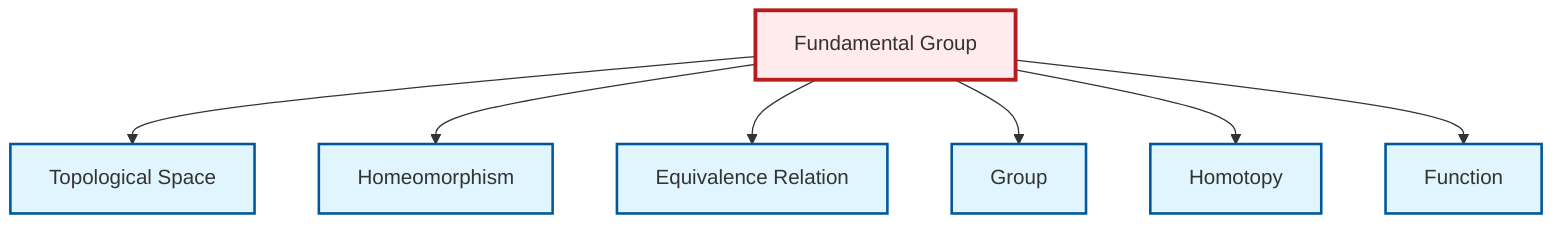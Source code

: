 graph TD
    classDef definition fill:#e1f5fe,stroke:#01579b,stroke-width:2px
    classDef theorem fill:#f3e5f5,stroke:#4a148c,stroke-width:2px
    classDef axiom fill:#fff3e0,stroke:#e65100,stroke-width:2px
    classDef example fill:#e8f5e9,stroke:#1b5e20,stroke-width:2px
    classDef current fill:#ffebee,stroke:#b71c1c,stroke-width:3px
    def-topological-space["Topological Space"]:::definition
    def-homotopy["Homotopy"]:::definition
    def-homeomorphism["Homeomorphism"]:::definition
    def-fundamental-group["Fundamental Group"]:::definition
    def-function["Function"]:::definition
    def-equivalence-relation["Equivalence Relation"]:::definition
    def-group["Group"]:::definition
    def-fundamental-group --> def-topological-space
    def-fundamental-group --> def-homeomorphism
    def-fundamental-group --> def-equivalence-relation
    def-fundamental-group --> def-group
    def-fundamental-group --> def-homotopy
    def-fundamental-group --> def-function
    class def-fundamental-group current